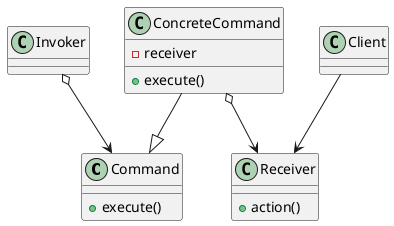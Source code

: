 @startuml Command

class Command {
    + execute()
}

class ConcreteCommand {
    - receiver
    + execute()
}

class Invoker

Invoker o--> Command
ConcreteCommand --|> Command

class Receiver {
    + action()
}

ConcreteCommand o--> Receiver

class Client
Client --> Receiver

@enduml
